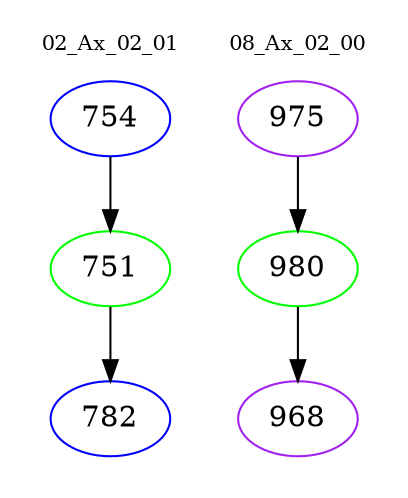 digraph{
subgraph cluster_0 {
color = white
label = "02_Ax_02_01";
fontsize=10;
T0_754 [label="754", color="blue"]
T0_754 -> T0_751 [color="black"]
T0_751 [label="751", color="green"]
T0_751 -> T0_782 [color="black"]
T0_782 [label="782", color="blue"]
}
subgraph cluster_1 {
color = white
label = "08_Ax_02_00";
fontsize=10;
T1_975 [label="975", color="purple"]
T1_975 -> T1_980 [color="black"]
T1_980 [label="980", color="green"]
T1_980 -> T1_968 [color="black"]
T1_968 [label="968", color="purple"]
}
}
